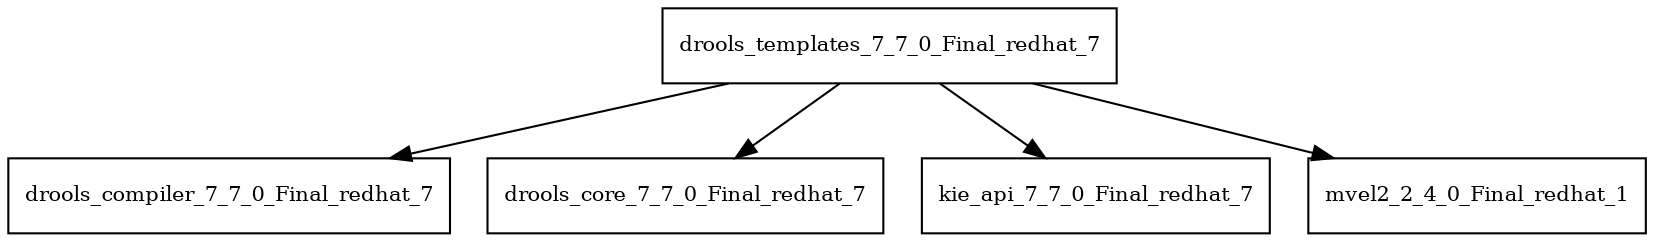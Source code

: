 digraph drools_templates_7_7_0_Final_redhat_7_dependencies {
  node [shape = box, fontsize=10.0];
  drools_templates_7_7_0_Final_redhat_7 -> drools_compiler_7_7_0_Final_redhat_7;
  drools_templates_7_7_0_Final_redhat_7 -> drools_core_7_7_0_Final_redhat_7;
  drools_templates_7_7_0_Final_redhat_7 -> kie_api_7_7_0_Final_redhat_7;
  drools_templates_7_7_0_Final_redhat_7 -> mvel2_2_4_0_Final_redhat_1;
}
